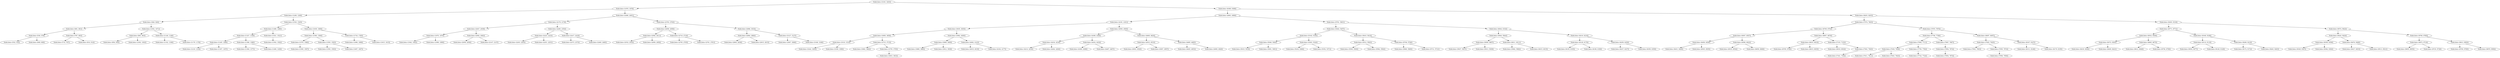 digraph G{
2085135621 [label="Node{data=[3183, 3203]}"]
2085135621 -> 861694171
861694171 [label="Node{data=[1878, 1878]}"]
861694171 -> 84175775
84175775 [label="Node{data=[1208, 1208]}"]
84175775 -> 658800287
658800287 [label="Node{data=[926, 926]}"]
658800287 -> 513644543
513644543 [label="Node{data=[691, 691]}"]
513644543 -> 1314336327
1314336327 [label="Node{data=[538, 579]}"]
1314336327 -> 1747577985
1747577985 [label="Node{data=[532, 532]}"]
1314336327 -> 1822283677
1822283677 [label="Node{data=[608, 608]}"]
513644543 -> 516790174
516790174 [label="Node{data=[787, 893]}"]
516790174 -> 1763682070
1763682070 [label="Node{data=[714, 767]}"]
516790174 -> 1316295504
1316295504 [label="Node{data=[914, 914]}"]
658800287 -> 1289098300
1289098300 [label="Node{data=[1052, 1071]}"]
1289098300 -> 1054149471
1054149471 [label="Node{data=[963, 963]}"]
1054149471 -> 719731844
719731844 [label="Node{data=[954, 954]}"]
1054149471 -> 1282360603
1282360603 [label="Node{data=[1002, 1002]}"]
1289098300 -> 820301662
820301662 [label="Node{data=[1148, 1148]}"]
820301662 -> 654157294
654157294 [label="Node{data=[1102, 1106]}"]
820301662 -> 1038401449
1038401449 [label="Node{data=[1179, 1179]}"]
84175775 -> 194339475
194339475 [label="Node{data=[1530, 1545]}"]
194339475 -> 496878208
496878208 [label="Node{data=[1486, 1486]}"]
496878208 -> 1451546120
1451546120 [label="Node{data=[1327, 1338]}"]
1451546120 -> 1317352070
1317352070 [label="Node{data=[1245, 1268]}"]
1317352070 -> 1856258111
1856258111 [label="Node{data=[1218, 1218]}"]
1317352070 -> 492705449
492705449 [label="Node{data=[1307, 1307]}"]
1451546120 -> 1830463388
1830463388 [label="Node{data=[1386, 1386]}"]
1830463388 -> 174893499
174893499 [label="Node{data=[1364, 1377]}"]
1830463388 -> 1174775153
1174775153 [label="Node{data=[1406, 1436]}"]
496878208 -> 730011718
730011718 [label="Node{data=[1521, 1521]}"]
730011718 -> 329088237
329088237 [label="Node{data=[1502, 1502]}"]
194339475 -> 2085826132
2085826132 [label="Node{data=[1639, 1669]}"]
2085826132 -> 387330690
387330690 [label="Node{data=[1590, 1590]}"]
387330690 -> 610552078
610552078 [label="Node{data=[1576, 1586]}"]
610552078 -> 1558590331
1558590331 [label="Node{data=[1565, 1567]}"]
387330690 -> 966956861
966956861 [label="Node{data=[1593, 1593]}"]
966956861 -> 520499369
520499369 [label="Node{data=[1593, 1593]}"]
966956861 -> 430712446
430712446 [label="Node{data=[1607, 1607]}"]
2085826132 -> 1958519771
1958519771 [label="Node{data=[1734, 1785]}"]
1958519771 -> 1502271758
1502271758 [label="Node{data=[1696, 1698]}"]
1958519771 -> 1999059438
1999059438 [label="Node{data=[1815, 1815]}"]
861694171 -> 255880866
255880866 [label="Node{data=[2486, 2491]}"]
255880866 -> 519288554
519288554 [label="Node{data=[2178, 2178]}"]
519288554 -> 289300115
289300115 [label="Node{data=[2027, 2039]}"]
289300115 -> 1595469075
1595469075 [label="Node{data=[1970, 1970]}"]
1595469075 -> 1394715948
1394715948 [label="Node{data=[1942, 1942]}"]
1595469075 -> 1357251908
1357251908 [label="Node{data=[1999, 1999]}"]
289300115 -> 860820237
860820237 [label="Node{data=[2082, 2082]}"]
860820237 -> 732364802
732364802 [label="Node{data=[2056, 2056]}"]
860820237 -> 1974567063
1974567063 [label="Node{data=[2147, 2147]}"]
519288554 -> 362637120
362637120 [label="Node{data=[2260, 2354]}"]
362637120 -> 1585568133
1585568133 [label="Node{data=[2223, 2223]}"]
1585568133 -> 1295344967
1295344967 [label="Node{data=[2203, 2203]}"]
1585568133 -> 880402766
880402766 [label="Node{data=[2251, 2251]}"]
362637120 -> 1252014054
1252014054 [label="Node{data=[2417, 2418]}"]
1252014054 -> 448631494
448631494 [label="Node{data=[2373, 2373]}"]
1252014054 -> 2084881291
2084881291 [label="Node{data=[2460, 2460]}"]
255880866 -> 122433244
122433244 [label="Node{data=[2793, 2793]}"]
122433244 -> 1285043924
1285043924 [label="Node{data=[2658, 2658]}"]
1285043924 -> 986031651
986031651 [label="Node{data=[2582, 2611]}"]
986031651 -> 1623683691
1623683691 [label="Node{data=[2532, 2532]}"]
986031651 -> 110860897
110860897 [label="Node{data=[2656, 2656]}"]
1285043924 -> 196621040
196621040 [label="Node{data=[2716, 2716]}"]
196621040 -> 484141338
484141338 [label="Node{data=[2705, 2705]}"]
196621040 -> 1196692672
1196692672 [label="Node{data=[2761, 2761]}"]
122433244 -> 491181785
491181785 [label="Node{data=[2966, 3033]}"]
491181785 -> 1461934131
1461934131 [label="Node{data=[2884, 2884]}"]
1461934131 -> 276260980
276260980 [label="Node{data=[2804, 2838]}"]
1461934131 -> 2011335854
2011335854 [label="Node{data=[2915, 2915]}"]
491181785 -> 1555655829
1555655829 [label="Node{data=[3127, 3127]}"]
1555655829 -> 295065073
295065073 [label="Node{data=[3067, 3068]}"]
1555655829 -> 973712255
973712255 [label="Node{data=[3166, 3166]}"]
2085135621 -> 1508755308
1508755308 [label="Node{data=[6388, 6388]}"]
1508755308 -> 1311229184
1311229184 [label="Node{data=[4983, 4988]}"]
1311229184 -> 1841117416
1841117416 [label="Node{data=[4181, 4181]}"]
1841117416 -> 437793907
437793907 [label="Node{data=[3835, 3835]}"]
437793907 -> 762926843
762926843 [label="Node{data=[3658, 3658]}"]
762926843 -> 1569102225
1569102225 [label="Node{data=[3310, 3310]}"]
1569102225 -> 1501069489
1501069489 [label="Node{data=[3242, 3293]}"]
1569102225 -> 43555905
43555905 [label="Node{data=[3359, 3390]}"]
762926843 -> 1706155111
1706155111 [label="Node{data=[3715, 3715]}"]
1706155111 -> 202546001
202546001 [label="Node{data=[3662, 3662]}"]
1706155111 -> 301133674
301133674 [label="Node{data=[3755, 3755]}"]
301133674 -> 1464734593
1464734593 [label="Node{data=[3833, 3833]}"]
437793907 -> 1014476779
1014476779 [label="Node{data=[3982, 4000]}"]
1014476779 -> 606565159
606565159 [label="Node{data=[3909, 3909]}"]
606565159 -> 581456246
581456246 [label="Node{data=[3880, 3880]}"]
606565159 -> 90016953
90016953 [label="Node{data=[3912, 3938]}"]
1014476779 -> 81027854
81027854 [label="Node{data=[4062, 4143]}"]
81027854 -> 469079800
469079800 [label="Node{data=[4019, 4019]}"]
81027854 -> 2067154705
2067154705 [label="Node{data=[4164, 4177]}"]
1841117416 -> 308753546
308753546 [label="Node{data=[4500, 4500]}"]
308753546 -> 890038747
890038747 [label="Node{data=[4308, 4308]}"]
890038747 -> 41544660
41544660 [label="Node{data=[4234, 4234]}"]
41544660 -> 1270757957
1270757957 [label="Node{data=[4214, 4232]}"]
41544660 -> 1616286940
1616286940 [label="Node{data=[4264, 4264]}"]
890038747 -> 851897148
851897148 [label="Node{data=[4434, 4434]}"]
851897148 -> 2142015995
2142015995 [label="Node{data=[4389, 4389]}"]
851897148 -> 1165684825
1165684825 [label="Node{data=[4467, 4467]}"]
308753546 -> 291404894
291404894 [label="Node{data=[4608, 4620]}"]
291404894 -> 340064834
340064834 [label="Node{data=[4533, 4533]}"]
340064834 -> 268210808
268210808 [label="Node{data=[4503, 4520]}"]
340064834 -> 496387046
496387046 [label="Node{data=[4567, 4567]}"]
291404894 -> 2135453830
2135453830 [label="Node{data=[4685, 4685]}"]
2135453830 -> 1290601415
1290601415 [label="Node{data=[4625, 4653]}"]
2135453830 -> 669595504
669595504 [label="Node{data=[4909, 4926]}"]
1311229184 -> 147835160
147835160 [label="Node{data=[5781, 5801]}"]
147835160 -> 876565703
876565703 [label="Node{data=[5402, 5407]}"]
876565703 -> 283675324
283675324 [label="Node{data=[5162, 5165]}"]
283675324 -> 2127854950
2127854950 [label="Node{data=[5046, 5064]}"]
2127854950 -> 145091757
145091757 [label="Node{data=[5019, 5019]}"]
2127854950 -> 1181882386
1181882386 [label="Node{data=[5091, 5091]}"]
283675324 -> 303810314
303810314 [label="Node{data=[5293, 5324]}"]
303810314 -> 1333372770
1333372770 [label="Node{data=[5234, 5286]}"]
303810314 -> 1755249316
1755249316 [label="Node{data=[5352, 5371]}"]
876565703 -> 1056628013
1056628013 [label="Node{data=[5610, 5610]}"]
1056628013 -> 1922395759
1922395759 [label="Node{data=[5512, 5563]}"]
1922395759 -> 1893045736
1893045736 [label="Node{data=[5500, 5500]}"]
1922395759 -> 1870727820
1870727820 [label="Node{data=[5582, 5582]}"]
1056628013 -> 125477348
125477348 [label="Node{data=[5706, 5706]}"]
125477348 -> 1581597042
1581597042 [label="Node{data=[5680, 5680]}"]
125477348 -> 48489863
48489863 [label="Node{data=[5731, 5731]}"]
147835160 -> 1699826237
1699826237 [label="Node{data=[6044, 6102]}"]
1699826237 -> 930521842
930521842 [label="Node{data=[5944, 5944]}"]
930521842 -> 1129065407
1129065407 [label="Node{data=[5858, 5867]}"]
1129065407 -> 1579032972
1579032972 [label="Node{data=[5837, 5837]}"]
1129065407 -> 829524176
829524176 [label="Node{data=[5913, 5939]}"]
930521842 -> 856874302
856874302 [label="Node{data=[6011, 6011]}"]
856874302 -> 295770416
295770416 [label="Node{data=[5982, 5982]}"]
856874302 -> 1042045129
1042045129 [label="Node{data=[6015, 6015]}"]
1699826237 -> 60186834
60186834 [label="Node{data=[6216, 6216]}"]
60186834 -> 650684083
650684083 [label="Node{data=[6129, 6170]}"]
650684083 -> 1060721603
1060721603 [label="Node{data=[6105, 6105]}"]
650684083 -> 1665109757
1665109757 [label="Node{data=[6196, 6196]}"]
60186834 -> 1402987192
1402987192 [label="Node{data=[6259, 6259]}"]
1402987192 -> 805382982
805382982 [label="Node{data=[6237, 6237]}"]
1402987192 -> 1171505614
1171505614 [label="Node{data=[6359, 6359]}"]
1508755308 -> 1510270959
1510270959 [label="Node{data=[8203, 8203]}"]
1510270959 -> 1981961269
1981961269 [label="Node{data=[7574, 7603]}"]
1981961269 -> 1329601196
1329601196 [label="Node{data=[6709, 6752]}"]
1329601196 -> 340164411
340164411 [label="Node{data=[6507, 6507]}"]
340164411 -> 1770047939
1770047939 [label="Node{data=[6456, 6458]}"]
1770047939 -> 224901946
224901946 [label="Node{data=[6431, 6440]}"]
1770047939 -> 1119704384
1119704384 [label="Node{data=[6505, 6505]}"]
340164411 -> 1705330059
1705330059 [label="Node{data=[6589, 6622]}"]
1705330059 -> 168052269
168052269 [label="Node{data=[6535, 6554]}"]
1705330059 -> 982155836
982155836 [label="Node{data=[6659, 6668]}"]
1329601196 -> 305518456
305518456 [label="Node{data=[6857, 6876]}"]
305518456 -> 1567834536
1567834536 [label="Node{data=[6810, 6810]}"]
1567834536 -> 1978548485
1978548485 [label="Node{data=[6785, 6785]}"]
1567834536 -> 463189734
463189734 [label="Node{data=[6815, 6835]}"]
305518456 -> 665402618
665402618 [label="Node{data=[7153, 7153]}"]
665402618 -> 1620068262
1620068262 [label="Node{data=[6918, 6934]}"]
665402618 -> 1735509208
1735509208 [label="Node{data=[7563, 7563]}"]
1735509208 -> 555442774
555442774 [label="Node{data=[7341, 7354]}"]
1981961269 -> 1329316963
1329316963 [label="Node{data=[7870, 7870]}"]
1329316963 -> 762582869
762582869 [label="Node{data=[7758, 7758]}"]
762582869 -> 1154109735
1154109735 [label="Node{data=[7694, 7711]}"]
1154109735 -> 1043956282
1043956282 [label="Node{data=[7638, 7638]}"]
1043956282 -> 800084290
800084290 [label="Node{data=[7611, 7611]}"]
1043956282 -> 577971550
577971550 [label="Node{data=[7643, 7643]}"]
1154109735 -> 874908510
874908510 [label="Node{data=[7750, 7782]}"]
874908510 -> 1182562226
1182562226 [label="Node{data=[7724, 7724]}"]
762582869 -> 1810564222
1810564222 [label="Node{data=[7867, 7867]}"]
1810564222 -> 1342805384
1342805384 [label="Node{data=[7854, 7874]}"]
1342805384 -> 1416697900
1416697900 [label="Node{data=[7854, 7874]}"]
1329316963 -> 1897215223
1897215223 [label="Node{data=[8097, 8097]}"]
1897215223 -> 1114510943
1114510943 [label="Node{data=[7925, 7925]}"]
1114510943 -> 1591176783
1591176783 [label="Node{data=[7903, 7903]}"]
1114510943 -> 45854145
45854145 [label="Node{data=[7955, 7974]}"]
45854145 -> 1515291629
1515291629 [label="Node{data=[7956, 7956]}"]
1897215223 -> 1757391382
1757391382 [label="Node{data=[8167, 8167]}"]
1757391382 -> 234816600
234816600 [label="Node{data=[8131, 8146]}"]
1757391382 -> 1383429507
1383429507 [label="Node{data=[8179, 8195]}"]
1510270959 -> 74308299
74308299 [label="Node{data=[9293, 9318]}"]
74308299 -> 295120714
295120714 [label="Node{data=[8771, 8771]}"]
295120714 -> 1690252516
1690252516 [label="Node{data=[8532, 8549]}"]
1690252516 -> 496999581
496999581 [label="Node{data=[8372, 8383]}"]
496999581 -> 2001643111
2001643111 [label="Node{data=[8230, 8244]}"]
496999581 -> 1594571451
1594571451 [label="Node{data=[8409, 8441]}"]
1690252516 -> 1108225450
1108225450 [label="Node{data=[8665, 8675]}"]
1108225450 -> 596916738
596916738 [label="Node{data=[8612, 8648]}"]
1108225450 -> 569105801
569105801 [label="Node{data=[8756, 8756]}"]
295120714 -> 666101229
666101229 [label="Node{data=[9168, 9168]}"]
666101229 -> 342093772
342093772 [label="Node{data=[9110, 9110]}"]
342093772 -> 379945832
379945832 [label="Node{data=[9054, 9077]}"]
342093772 -> 1776092064
1776092064 [label="Node{data=[9128, 9128]}"]
666101229 -> 1366888443
1366888443 [label="Node{data=[9208, 9216]}"]
1366888443 -> 1517258647
1517258647 [label="Node{data=[9172, 9172]}"]
1366888443 -> 1617682801
1617682801 [label="Node{data=[9263, 9263]}"]
74308299 -> 1638543071
1638543071 [label="Node{data=[9574, 9622]}"]
1638543071 -> 2025190342
2025190342 [label="Node{data=[9424, 9424]}"]
2025190342 -> 1581289592
1581289592 [label="Node{data=[9358, 9358]}"]
1581289592 -> 1629455016
1629455016 [label="Node{data=[9329, 9347]}"]
1581289592 -> 1374917762
1374917762 [label="Node{data=[9384, 9384]}"]
2025190342 -> 101672633
101672633 [label="Node{data=[9476, 9488]}"]
101672633 -> 1545008464
1545008464 [label="Node{data=[9437, 9453]}"]
101672633 -> 1090594488
1090594488 [label="Node{data=[9513, 9521]}"]
1638543071 -> 203156894
203156894 [label="Node{data=[9760, 9780]}"]
203156894 -> 1901881354
1901881354 [label="Node{data=[9672, 9718]}"]
1901881354 -> 445366020
445366020 [label="Node{data=[9655, 9655]}"]
1901881354 -> 1383562763
1383562763 [label="Node{data=[9725, 9738]}"]
203156894 -> 22224582
22224582 [label="Node{data=[9813, 9850]}"]
22224582 -> 324877022
324877022 [label="Node{data=[9785, 9785]}"]
22224582 -> 1424610350
1424610350 [label="Node{data=[9879, 9956]}"]
}